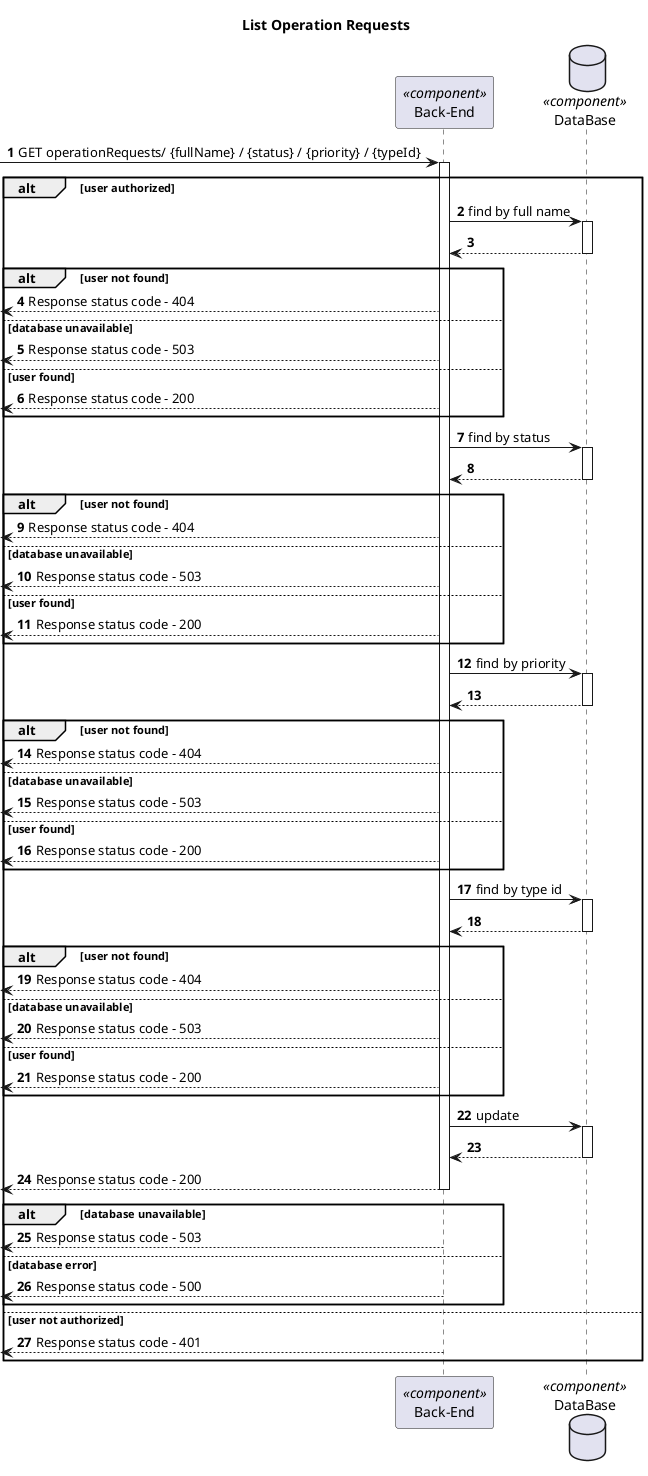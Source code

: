 @startuml Process View - Level 3

autonumber
skinparam packageStyle rect

title List Operation Requests

participant "Back-End" as BE <<component>>
database "DataBase" as DB <<component>>

-> BE: GET operationRequests/ {fullName} / {status} / {priority} / {typeId}

alt user authorized

activate BE

BE -> DB: find by full name

activate DB

DB --> BE:

deactivate DB

alt user not found

<-- BE: Response status code - 404

else database unavailable

<-- BE: Response status code - 503

else user found

<-- BE: Response status code - 200

end

BE -> DB: find by status

activate DB

DB --> BE:

deactivate DB

alt user not found

<-- BE: Response status code - 404

else database unavailable

<-- BE: Response status code - 503

else user found

<-- BE: Response status code - 200

end

BE -> DB: find by priority

activate DB

DB --> BE:

deactivate DB

alt user not found

<-- BE: Response status code - 404

else database unavailable

<-- BE: Response status code - 503

else user found

<-- BE: Response status code - 200

end

BE -> DB: find by type id

activate DB

DB --> BE:

deactivate DB

alt user not found

<-- BE: Response status code - 404

else database unavailable

<-- BE: Response status code - 503

else user found

<-- BE: Response status code - 200

end

BE -> DB: update

activate DB

DB --> BE:

deactivate DB

<-- BE: Response status code - 200

deactivate BE

alt database unavailable

<-- BE: Response status code - 503

else database error

<-- BE: Response status code - 500

end

else user not authorized

<-- BE: Response status code - 401

end

@enduml
